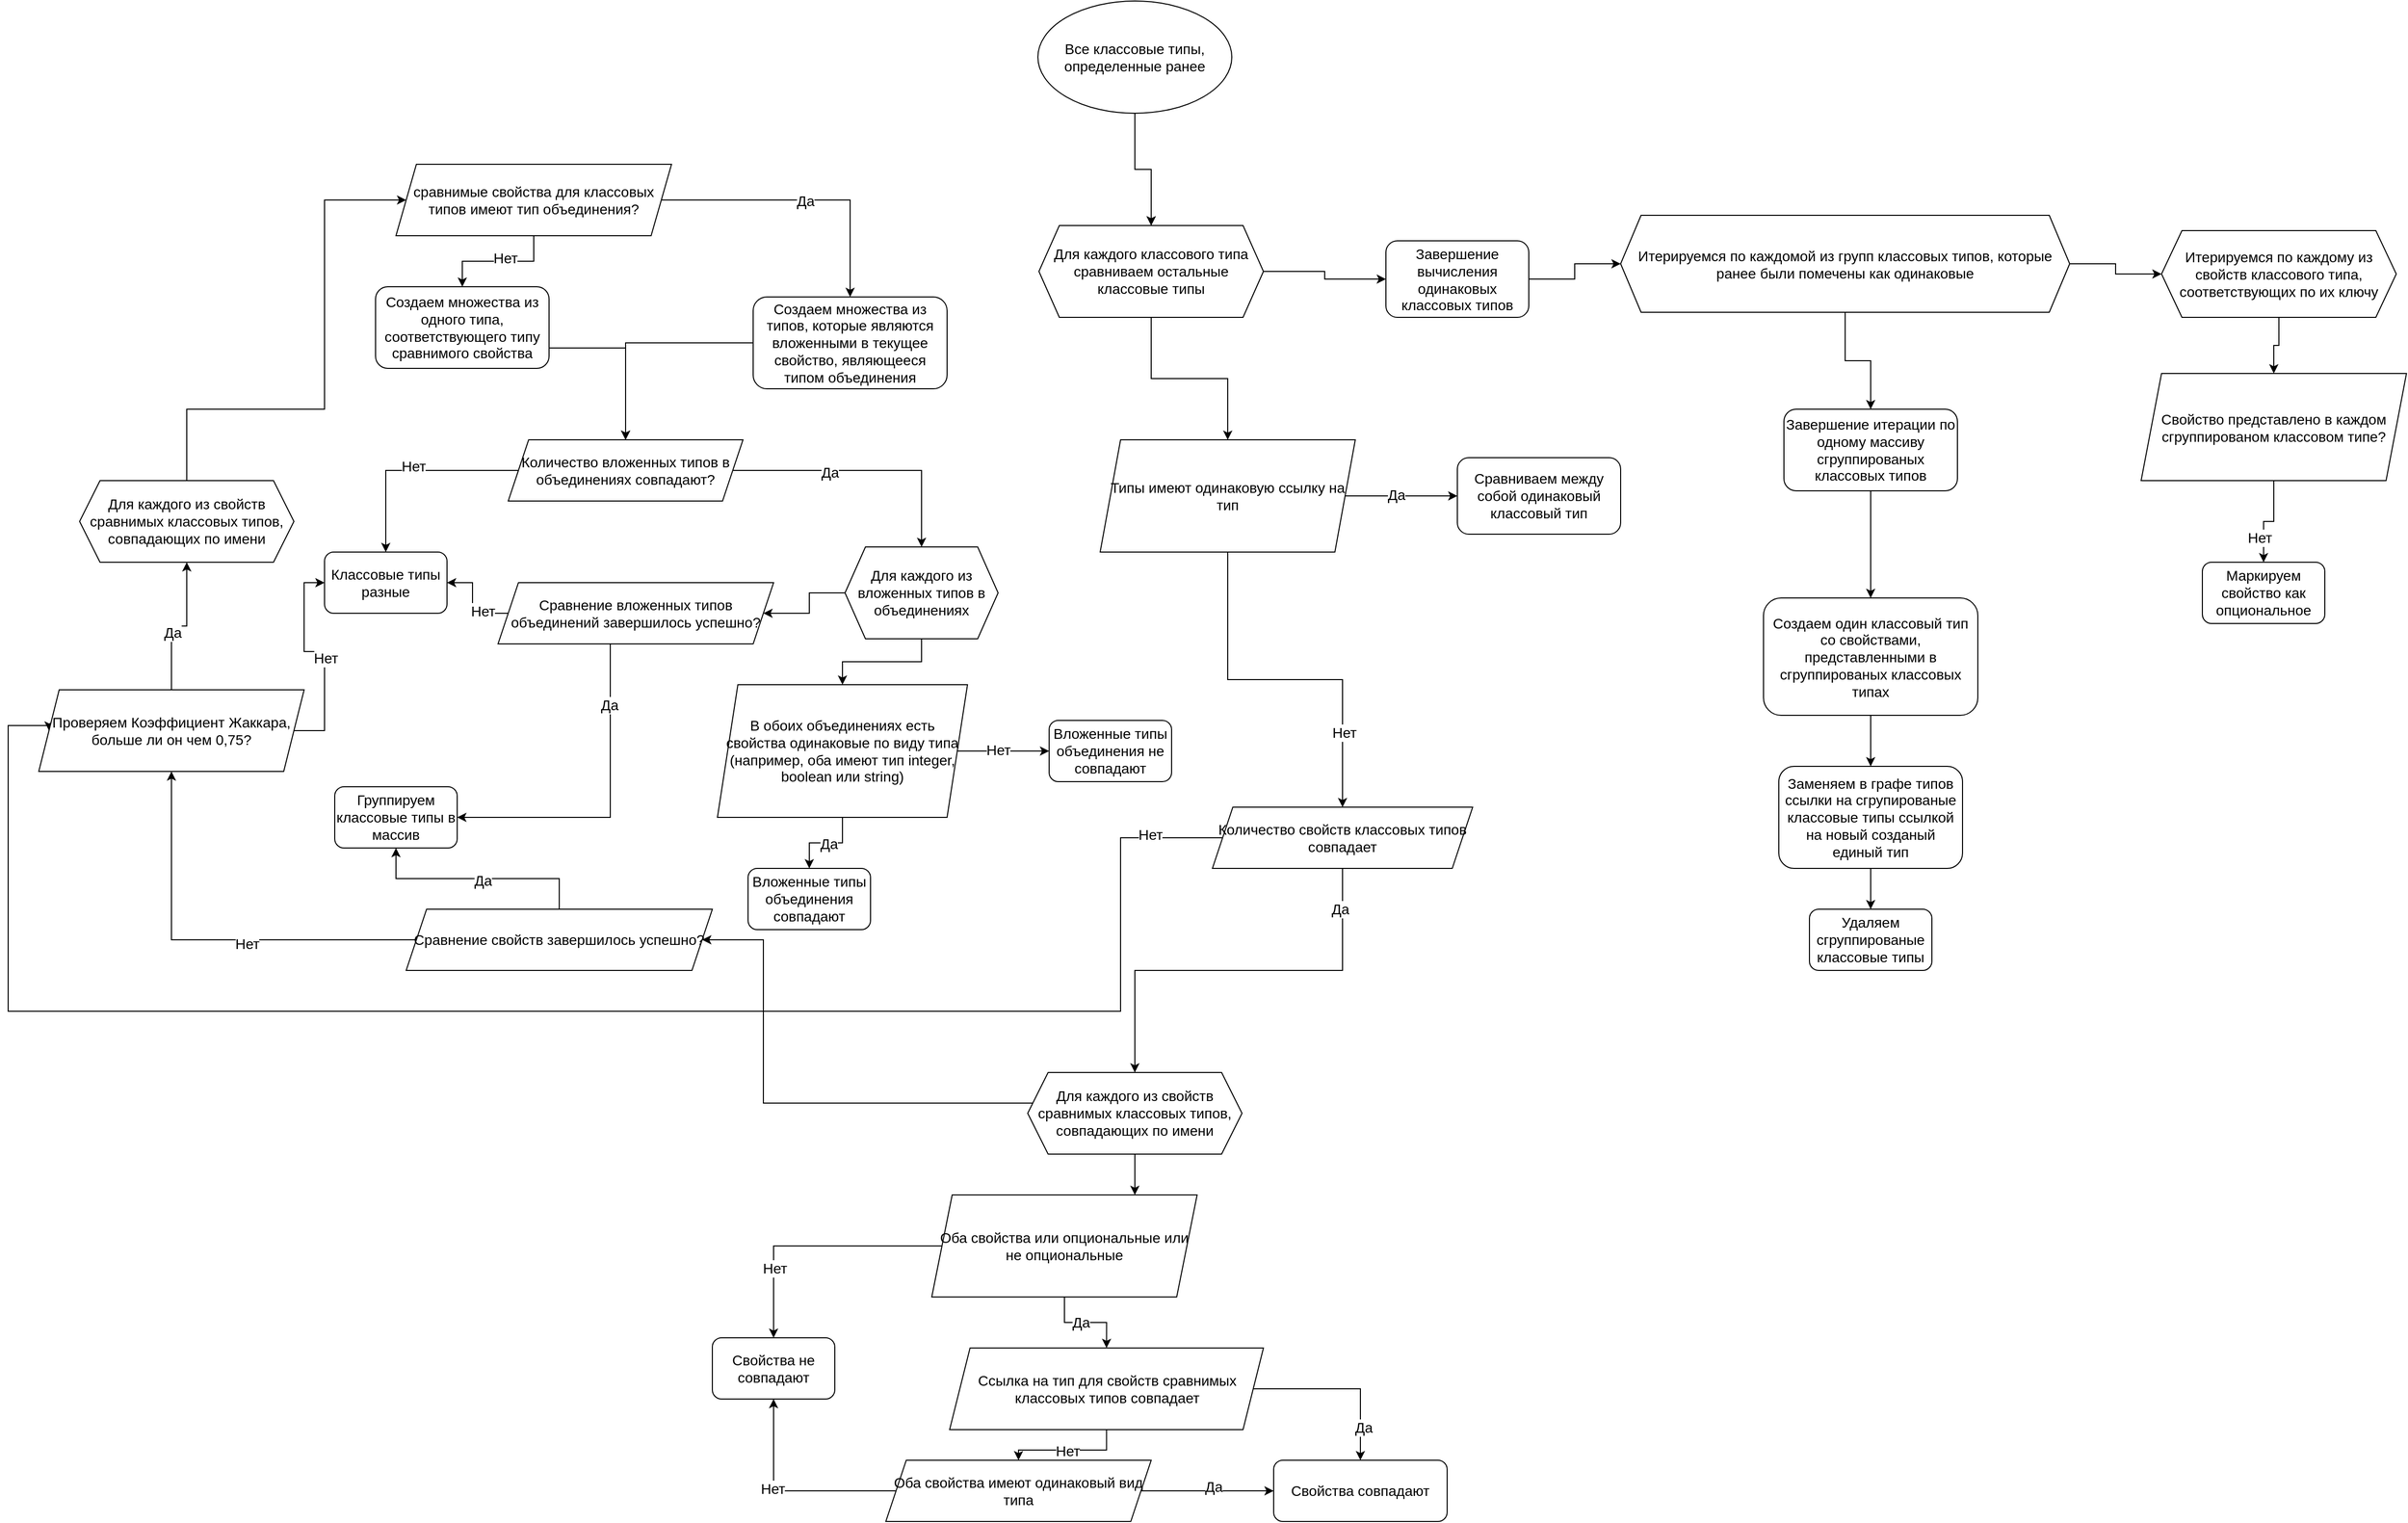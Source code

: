 <mxfile version="24.4.0" type="github">
  <diagram name="Page-1" id="MgCs5yewINOYIL8VQgKL">
    <mxGraphModel dx="3269" dy="2421" grid="1" gridSize="10" guides="1" tooltips="1" connect="1" arrows="1" fold="1" page="1" pageScale="1" pageWidth="827" pageHeight="1169" math="0" shadow="0">
      <root>
        <mxCell id="0" />
        <mxCell id="1" parent="0" />
        <mxCell id="YhSXKYytjkp0TWgyKWoK-4" style="edgeStyle=orthogonalEdgeStyle;rounded=0;orthogonalLoop=1;jettySize=auto;html=1;entryX=0.5;entryY=0;entryDx=0;entryDy=0;fontSize=14;" edge="1" parent="1" source="YhSXKYytjkp0TWgyKWoK-12" target="YhSXKYytjkp0TWgyKWoK-3">
          <mxGeometry relative="1" as="geometry" />
        </mxCell>
        <mxCell id="YhSXKYytjkp0TWgyKWoK-13" style="edgeStyle=orthogonalEdgeStyle;rounded=0;orthogonalLoop=1;jettySize=auto;html=1;entryX=0.5;entryY=0;entryDx=0;entryDy=0;fontSize=14;" edge="1" parent="1" source="YhSXKYytjkp0TWgyKWoK-2" target="YhSXKYytjkp0TWgyKWoK-12">
          <mxGeometry relative="1" as="geometry" />
        </mxCell>
        <mxCell id="YhSXKYytjkp0TWgyKWoK-2" value="Все классовые типы, определенные ранее" style="ellipse;whiteSpace=wrap;html=1;fontSize=14;" vertex="1" parent="1">
          <mxGeometry x="319" y="-390" width="190" height="110" as="geometry" />
        </mxCell>
        <mxCell id="YhSXKYytjkp0TWgyKWoK-6" style="edgeStyle=orthogonalEdgeStyle;rounded=0;orthogonalLoop=1;jettySize=auto;html=1;entryX=0.5;entryY=0;entryDx=0;entryDy=0;fontSize=14;" edge="1" parent="1" source="YhSXKYytjkp0TWgyKWoK-3" target="YhSXKYytjkp0TWgyKWoK-9">
          <mxGeometry relative="1" as="geometry">
            <mxPoint x="450" y="430" as="targetPoint" />
          </mxGeometry>
        </mxCell>
        <mxCell id="YhSXKYytjkp0TWgyKWoK-7" value="Нет" style="edgeLabel;html=1;align=center;verticalAlign=middle;resizable=0;points=[];fontSize=14;" vertex="1" connectable="0" parent="YhSXKYytjkp0TWgyKWoK-6">
          <mxGeometry x="0.598" y="1" relative="1" as="geometry">
            <mxPoint as="offset" />
          </mxGeometry>
        </mxCell>
        <mxCell id="YhSXKYytjkp0TWgyKWoK-102" style="edgeStyle=orthogonalEdgeStyle;rounded=0;orthogonalLoop=1;jettySize=auto;html=1;entryX=0;entryY=0.5;entryDx=0;entryDy=0;fontSize=14;" edge="1" parent="1" source="YhSXKYytjkp0TWgyKWoK-3" target="YhSXKYytjkp0TWgyKWoK-103">
          <mxGeometry relative="1" as="geometry">
            <mxPoint x="750.0" y="95" as="targetPoint" />
          </mxGeometry>
        </mxCell>
        <mxCell id="YhSXKYytjkp0TWgyKWoK-104" value="Да" style="edgeLabel;html=1;align=center;verticalAlign=middle;resizable=0;points=[];fontSize=14;" vertex="1" connectable="0" parent="YhSXKYytjkp0TWgyKWoK-102">
          <mxGeometry x="-0.179" y="1" relative="1" as="geometry">
            <mxPoint x="5" as="offset" />
          </mxGeometry>
        </mxCell>
        <mxCell id="YhSXKYytjkp0TWgyKWoK-3" value="Типы имеют одинаковую ссылку на тип" style="shape=parallelogram;perimeter=parallelogramPerimeter;whiteSpace=wrap;html=1;fixedSize=1;fontSize=14;" vertex="1" parent="1">
          <mxGeometry x="380" y="40" width="250" height="110" as="geometry" />
        </mxCell>
        <mxCell id="YhSXKYytjkp0TWgyKWoK-15" style="edgeStyle=orthogonalEdgeStyle;rounded=0;orthogonalLoop=1;jettySize=auto;html=1;entryX=0.5;entryY=0;entryDx=0;entryDy=0;fontSize=14;" edge="1" parent="1" source="YhSXKYytjkp0TWgyKWoK-9" target="YhSXKYytjkp0TWgyKWoK-19">
          <mxGeometry relative="1" as="geometry">
            <mxPoint x="370" y="640" as="targetPoint" />
          </mxGeometry>
        </mxCell>
        <mxCell id="YhSXKYytjkp0TWgyKWoK-106" style="edgeStyle=orthogonalEdgeStyle;rounded=0;orthogonalLoop=1;jettySize=auto;html=1;entryX=0;entryY=0.5;entryDx=0;entryDy=0;fontSize=14;" edge="1" parent="1" source="YhSXKYytjkp0TWgyKWoK-9" target="YhSXKYytjkp0TWgyKWoK-47">
          <mxGeometry relative="1" as="geometry">
            <Array as="points">
              <mxPoint x="400" y="430" />
              <mxPoint x="400" y="600" />
              <mxPoint x="-690" y="600" />
              <mxPoint x="-690" y="320" />
            </Array>
          </mxGeometry>
        </mxCell>
        <mxCell id="YhSXKYytjkp0TWgyKWoK-107" value="Нет" style="edgeLabel;html=1;align=center;verticalAlign=middle;resizable=0;points=[];fontSize=14;" vertex="1" connectable="0" parent="YhSXKYytjkp0TWgyKWoK-106">
          <mxGeometry x="-0.917" y="-3" relative="1" as="geometry">
            <mxPoint x="-1" as="offset" />
          </mxGeometry>
        </mxCell>
        <mxCell id="YhSXKYytjkp0TWgyKWoK-9" value="Количество свойств классовых типов совпадает" style="shape=parallelogram;perimeter=parallelogramPerimeter;whiteSpace=wrap;html=1;fixedSize=1;fontSize=14;" vertex="1" parent="1">
          <mxGeometry x="490" y="400" width="255" height="60" as="geometry" />
        </mxCell>
        <mxCell id="YhSXKYytjkp0TWgyKWoK-14" value="" style="edgeStyle=orthogonalEdgeStyle;rounded=0;orthogonalLoop=1;jettySize=auto;html=1;entryX=0.5;entryY=0;entryDx=0;entryDy=0;fontSize=14;" edge="1" parent="1" source="YhSXKYytjkp0TWgyKWoK-2" target="YhSXKYytjkp0TWgyKWoK-12">
          <mxGeometry relative="1" as="geometry">
            <mxPoint x="425" y="-240" as="sourcePoint" />
            <mxPoint x="335" y="170" as="targetPoint" />
          </mxGeometry>
        </mxCell>
        <mxCell id="YhSXKYytjkp0TWgyKWoK-112" style="edgeStyle=orthogonalEdgeStyle;rounded=0;orthogonalLoop=1;jettySize=auto;html=1;entryX=0;entryY=0.5;entryDx=0;entryDy=0;fontSize=14;" edge="1" parent="1" source="YhSXKYytjkp0TWgyKWoK-12" target="YhSXKYytjkp0TWgyKWoK-113">
          <mxGeometry relative="1" as="geometry">
            <mxPoint x="680.0" y="-125" as="targetPoint" />
          </mxGeometry>
        </mxCell>
        <mxCell id="YhSXKYytjkp0TWgyKWoK-12" value="Для каждого классового типа сравниваем остальные классовые типы" style="shape=hexagon;perimeter=hexagonPerimeter2;whiteSpace=wrap;html=1;fixedSize=1;fontSize=14;" vertex="1" parent="1">
          <mxGeometry x="320" y="-170" width="220" height="90" as="geometry" />
        </mxCell>
        <mxCell id="YhSXKYytjkp0TWgyKWoK-21" style="edgeStyle=orthogonalEdgeStyle;rounded=0;orthogonalLoop=1;jettySize=auto;html=1;fontSize=14;" edge="1" parent="1" source="YhSXKYytjkp0TWgyKWoK-19" target="YhSXKYytjkp0TWgyKWoK-20">
          <mxGeometry relative="1" as="geometry">
            <Array as="points">
              <mxPoint x="410" y="690" />
            </Array>
          </mxGeometry>
        </mxCell>
        <mxCell id="YhSXKYytjkp0TWgyKWoK-93" style="edgeStyle=orthogonalEdgeStyle;rounded=0;orthogonalLoop=1;jettySize=auto;html=1;entryX=1;entryY=0.5;entryDx=0;entryDy=0;fontSize=14;" edge="1" parent="1" source="YhSXKYytjkp0TWgyKWoK-19" target="YhSXKYytjkp0TWgyKWoK-41">
          <mxGeometry relative="1" as="geometry">
            <Array as="points">
              <mxPoint x="50" y="690" />
              <mxPoint x="50" y="530" />
            </Array>
          </mxGeometry>
        </mxCell>
        <mxCell id="YhSXKYytjkp0TWgyKWoK-19" value="Для каждого из свойств сравнимых классовых типов, совпадающих по имени" style="shape=hexagon;perimeter=hexagonPerimeter2;whiteSpace=wrap;html=1;fixedSize=1;fontSize=14;" vertex="1" parent="1">
          <mxGeometry x="309" y="660" width="210" height="80" as="geometry" />
        </mxCell>
        <mxCell id="YhSXKYytjkp0TWgyKWoK-22" style="edgeStyle=orthogonalEdgeStyle;rounded=0;orthogonalLoop=1;jettySize=auto;html=1;entryX=0.5;entryY=0;entryDx=0;entryDy=0;fontSize=14;" edge="1" parent="1" source="YhSXKYytjkp0TWgyKWoK-20" target="YhSXKYytjkp0TWgyKWoK-24">
          <mxGeometry relative="1" as="geometry">
            <mxPoint x="345" y="970" as="targetPoint" />
          </mxGeometry>
        </mxCell>
        <mxCell id="YhSXKYytjkp0TWgyKWoK-38" value="Да" style="edgeLabel;html=1;align=center;verticalAlign=middle;resizable=0;points=[];fontSize=14;" vertex="1" connectable="0" parent="YhSXKYytjkp0TWgyKWoK-22">
          <mxGeometry x="-0.107" relative="1" as="geometry">
            <mxPoint as="offset" />
          </mxGeometry>
        </mxCell>
        <mxCell id="YhSXKYytjkp0TWgyKWoK-36" style="edgeStyle=orthogonalEdgeStyle;rounded=0;orthogonalLoop=1;jettySize=auto;html=1;fontSize=14;" edge="1" parent="1" source="YhSXKYytjkp0TWgyKWoK-20" target="YhSXKYytjkp0TWgyKWoK-33">
          <mxGeometry relative="1" as="geometry" />
        </mxCell>
        <mxCell id="YhSXKYytjkp0TWgyKWoK-37" value="Нет" style="edgeLabel;html=1;align=center;verticalAlign=middle;resizable=0;points=[];fontSize=14;" vertex="1" connectable="0" parent="YhSXKYytjkp0TWgyKWoK-36">
          <mxGeometry x="0.464" y="1" relative="1" as="geometry">
            <mxPoint as="offset" />
          </mxGeometry>
        </mxCell>
        <mxCell id="YhSXKYytjkp0TWgyKWoK-20" value="Оба свойства или опциональные или не опциональные" style="shape=parallelogram;perimeter=parallelogramPerimeter;whiteSpace=wrap;html=1;fixedSize=1;fontSize=14;" vertex="1" parent="1">
          <mxGeometry x="215" y="780" width="260" height="100" as="geometry" />
        </mxCell>
        <mxCell id="YhSXKYytjkp0TWgyKWoK-26" style="edgeStyle=orthogonalEdgeStyle;rounded=0;orthogonalLoop=1;jettySize=auto;html=1;entryX=0.5;entryY=0;entryDx=0;entryDy=0;fontSize=14;" edge="1" parent="1" source="YhSXKYytjkp0TWgyKWoK-24" target="YhSXKYytjkp0TWgyKWoK-25">
          <mxGeometry relative="1" as="geometry" />
        </mxCell>
        <mxCell id="YhSXKYytjkp0TWgyKWoK-27" value="Нет" style="edgeLabel;html=1;align=center;verticalAlign=middle;resizable=0;points=[];fontSize=14;" vertex="1" connectable="0" parent="YhSXKYytjkp0TWgyKWoK-26">
          <mxGeometry x="0.009" y="1" relative="1" as="geometry">
            <mxPoint as="offset" />
          </mxGeometry>
        </mxCell>
        <mxCell id="YhSXKYytjkp0TWgyKWoK-28" style="edgeStyle=orthogonalEdgeStyle;rounded=0;orthogonalLoop=1;jettySize=auto;html=1;fontSize=14;" edge="1" parent="1" source="YhSXKYytjkp0TWgyKWoK-24" target="YhSXKYytjkp0TWgyKWoK-30">
          <mxGeometry relative="1" as="geometry">
            <mxPoint x="610" y="1030" as="targetPoint" />
          </mxGeometry>
        </mxCell>
        <mxCell id="YhSXKYytjkp0TWgyKWoK-29" value="Да" style="edgeLabel;html=1;align=center;verticalAlign=middle;resizable=0;points=[];fontSize=14;" vertex="1" connectable="0" parent="YhSXKYytjkp0TWgyKWoK-28">
          <mxGeometry x="0.626" y="3" relative="1" as="geometry">
            <mxPoint as="offset" />
          </mxGeometry>
        </mxCell>
        <mxCell id="YhSXKYytjkp0TWgyKWoK-24" value="Ссылка на тип для свойств сравнимых классовых типов совпадает" style="shape=parallelogram;perimeter=parallelogramPerimeter;whiteSpace=wrap;html=1;fixedSize=1;fontSize=14;" vertex="1" parent="1">
          <mxGeometry x="232.5" y="930" width="307.5" height="80" as="geometry" />
        </mxCell>
        <mxCell id="YhSXKYytjkp0TWgyKWoK-31" style="edgeStyle=orthogonalEdgeStyle;rounded=0;orthogonalLoop=1;jettySize=auto;html=1;entryX=0;entryY=0.5;entryDx=0;entryDy=0;fontSize=14;" edge="1" parent="1" source="YhSXKYytjkp0TWgyKWoK-25" target="YhSXKYytjkp0TWgyKWoK-30">
          <mxGeometry relative="1" as="geometry" />
        </mxCell>
        <mxCell id="YhSXKYytjkp0TWgyKWoK-32" value="Да" style="edgeLabel;html=1;align=center;verticalAlign=middle;resizable=0;points=[];fontSize=14;" vertex="1" connectable="0" parent="YhSXKYytjkp0TWgyKWoK-31">
          <mxGeometry x="0.092" y="4" relative="1" as="geometry">
            <mxPoint as="offset" />
          </mxGeometry>
        </mxCell>
        <mxCell id="YhSXKYytjkp0TWgyKWoK-34" style="edgeStyle=orthogonalEdgeStyle;rounded=0;orthogonalLoop=1;jettySize=auto;html=1;fontSize=14;" edge="1" parent="1" source="YhSXKYytjkp0TWgyKWoK-25" target="YhSXKYytjkp0TWgyKWoK-33">
          <mxGeometry relative="1" as="geometry" />
        </mxCell>
        <mxCell id="YhSXKYytjkp0TWgyKWoK-35" value="Нет" style="edgeLabel;html=1;align=center;verticalAlign=middle;resizable=0;points=[];fontSize=14;" vertex="1" connectable="0" parent="YhSXKYytjkp0TWgyKWoK-34">
          <mxGeometry x="0.164" y="1" relative="1" as="geometry">
            <mxPoint as="offset" />
          </mxGeometry>
        </mxCell>
        <mxCell id="YhSXKYytjkp0TWgyKWoK-25" value="Оба свойства имеют одинаковый вид типа" style="shape=parallelogram;perimeter=parallelogramPerimeter;whiteSpace=wrap;html=1;fixedSize=1;fontSize=14;" vertex="1" parent="1">
          <mxGeometry x="170" y="1040" width="260" height="60" as="geometry" />
        </mxCell>
        <mxCell id="YhSXKYytjkp0TWgyKWoK-30" value="Свойства совпадают" style="rounded=1;whiteSpace=wrap;html=1;fontSize=14;" vertex="1" parent="1">
          <mxGeometry x="550" y="1040" width="170" height="60" as="geometry" />
        </mxCell>
        <mxCell id="YhSXKYytjkp0TWgyKWoK-33" value="Свойства не совпадают" style="rounded=1;whiteSpace=wrap;html=1;fontSize=14;" vertex="1" parent="1">
          <mxGeometry y="920" width="120" height="60" as="geometry" />
        </mxCell>
        <mxCell id="YhSXKYytjkp0TWgyKWoK-43" style="edgeStyle=orthogonalEdgeStyle;rounded=0;orthogonalLoop=1;jettySize=auto;html=1;fontSize=14;" edge="1" parent="1" source="YhSXKYytjkp0TWgyKWoK-41" target="YhSXKYytjkp0TWgyKWoK-42">
          <mxGeometry relative="1" as="geometry" />
        </mxCell>
        <mxCell id="YhSXKYytjkp0TWgyKWoK-44" value="Да" style="edgeLabel;html=1;align=center;verticalAlign=middle;resizable=0;points=[];fontSize=14;" vertex="1" connectable="0" parent="YhSXKYytjkp0TWgyKWoK-43">
          <mxGeometry x="-0.043" y="2" relative="1" as="geometry">
            <mxPoint as="offset" />
          </mxGeometry>
        </mxCell>
        <mxCell id="YhSXKYytjkp0TWgyKWoK-45" style="edgeStyle=orthogonalEdgeStyle;rounded=0;orthogonalLoop=1;jettySize=auto;html=1;entryX=0.5;entryY=1;entryDx=0;entryDy=0;fontSize=14;" edge="1" parent="1" source="YhSXKYytjkp0TWgyKWoK-41" target="YhSXKYytjkp0TWgyKWoK-47">
          <mxGeometry relative="1" as="geometry">
            <mxPoint x="40" y="360" as="targetPoint" />
          </mxGeometry>
        </mxCell>
        <mxCell id="YhSXKYytjkp0TWgyKWoK-46" value="Нет" style="edgeLabel;html=1;align=center;verticalAlign=middle;resizable=0;points=[];fontSize=14;" vertex="1" connectable="0" parent="YhSXKYytjkp0TWgyKWoK-45">
          <mxGeometry x="-0.18" y="3" relative="1" as="geometry">
            <mxPoint y="1" as="offset" />
          </mxGeometry>
        </mxCell>
        <mxCell id="YhSXKYytjkp0TWgyKWoK-41" value="Сравнение свойств завершилось успешно?" style="shape=parallelogram;perimeter=parallelogramPerimeter;whiteSpace=wrap;html=1;fixedSize=1;fontSize=14;" vertex="1" parent="1">
          <mxGeometry x="-300" y="500" width="300" height="60" as="geometry" />
        </mxCell>
        <mxCell id="YhSXKYytjkp0TWgyKWoK-42" value="Группируем классовые типы в массив" style="rounded=1;whiteSpace=wrap;html=1;fontSize=14;" vertex="1" parent="1">
          <mxGeometry x="-370" y="380" width="120" height="60" as="geometry" />
        </mxCell>
        <mxCell id="YhSXKYytjkp0TWgyKWoK-52" style="edgeStyle=orthogonalEdgeStyle;rounded=0;orthogonalLoop=1;jettySize=auto;html=1;entryX=0.5;entryY=1;entryDx=0;entryDy=0;fontSize=14;" edge="1" parent="1" source="YhSXKYytjkp0TWgyKWoK-47" target="YhSXKYytjkp0TWgyKWoK-56">
          <mxGeometry relative="1" as="geometry">
            <mxPoint x="40" y="140" as="targetPoint" />
          </mxGeometry>
        </mxCell>
        <mxCell id="YhSXKYytjkp0TWgyKWoK-111" value="Да" style="edgeLabel;html=1;align=center;verticalAlign=middle;resizable=0;points=[];fontSize=14;" vertex="1" connectable="0" parent="YhSXKYytjkp0TWgyKWoK-52">
          <mxGeometry x="-0.195" relative="1" as="geometry">
            <mxPoint x="1" as="offset" />
          </mxGeometry>
        </mxCell>
        <mxCell id="YhSXKYytjkp0TWgyKWoK-86" style="edgeStyle=orthogonalEdgeStyle;rounded=0;orthogonalLoop=1;jettySize=auto;html=1;entryX=0;entryY=0.5;entryDx=0;entryDy=0;fontSize=14;" edge="1" parent="1" source="YhSXKYytjkp0TWgyKWoK-47" target="YhSXKYytjkp0TWgyKWoK-50">
          <mxGeometry relative="1" as="geometry" />
        </mxCell>
        <mxCell id="YhSXKYytjkp0TWgyKWoK-87" value="Нет" style="edgeLabel;html=1;align=center;verticalAlign=middle;resizable=0;points=[];fontSize=14;" vertex="1" connectable="0" parent="YhSXKYytjkp0TWgyKWoK-86">
          <mxGeometry x="-0.061" y="-1" relative="1" as="geometry">
            <mxPoint as="offset" />
          </mxGeometry>
        </mxCell>
        <mxCell id="YhSXKYytjkp0TWgyKWoK-47" value="Проверяем Коэффициент Жаккара, больше ли он чем 0,75?" style="shape=parallelogram;perimeter=parallelogramPerimeter;whiteSpace=wrap;html=1;fixedSize=1;fontSize=14;" vertex="1" parent="1">
          <mxGeometry x="-660" y="285" width="260" height="80" as="geometry" />
        </mxCell>
        <mxCell id="YhSXKYytjkp0TWgyKWoK-50" value="Классовые типы разные" style="rounded=1;whiteSpace=wrap;html=1;fontSize=14;" vertex="1" parent="1">
          <mxGeometry x="-380" y="150" width="120" height="60" as="geometry" />
        </mxCell>
        <mxCell id="YhSXKYytjkp0TWgyKWoK-68" style="edgeStyle=orthogonalEdgeStyle;rounded=0;orthogonalLoop=1;jettySize=auto;html=1;entryX=0;entryY=0.5;entryDx=0;entryDy=0;fontSize=14;" edge="1" parent="1" source="YhSXKYytjkp0TWgyKWoK-56" target="YhSXKYytjkp0TWgyKWoK-61">
          <mxGeometry relative="1" as="geometry">
            <Array as="points">
              <mxPoint x="-380" y="10" />
            </Array>
          </mxGeometry>
        </mxCell>
        <mxCell id="YhSXKYytjkp0TWgyKWoK-56" value="Для каждого из свойств сравнимых классовых типов, совпадающих по имени" style="shape=hexagon;perimeter=hexagonPerimeter2;whiteSpace=wrap;html=1;fixedSize=1;fontSize=14;" vertex="1" parent="1">
          <mxGeometry x="-620" y="80" width="210" height="80" as="geometry" />
        </mxCell>
        <mxCell id="YhSXKYytjkp0TWgyKWoK-69" style="edgeStyle=orthogonalEdgeStyle;rounded=0;orthogonalLoop=1;jettySize=auto;html=1;entryX=0.5;entryY=0;entryDx=0;entryDy=0;fontSize=14;" edge="1" parent="1" source="YhSXKYytjkp0TWgyKWoK-58" target="YhSXKYytjkp0TWgyKWoK-70">
          <mxGeometry relative="1" as="geometry">
            <mxPoint x="105" y="200" as="targetPoint" />
          </mxGeometry>
        </mxCell>
        <mxCell id="YhSXKYytjkp0TWgyKWoK-58" value="Создаем множества из типов, которые являются вложенными в текущее свойство, являющееся типом объединения" style="rounded=1;whiteSpace=wrap;html=1;fontSize=14;" vertex="1" parent="1">
          <mxGeometry x="40" y="-100" width="190" height="90" as="geometry" />
        </mxCell>
        <mxCell id="YhSXKYytjkp0TWgyKWoK-63" style="edgeStyle=orthogonalEdgeStyle;rounded=0;orthogonalLoop=1;jettySize=auto;html=1;entryX=0.5;entryY=0;entryDx=0;entryDy=0;fontSize=14;" edge="1" parent="1" source="YhSXKYytjkp0TWgyKWoK-61" target="YhSXKYytjkp0TWgyKWoK-58">
          <mxGeometry relative="1" as="geometry" />
        </mxCell>
        <mxCell id="YhSXKYytjkp0TWgyKWoK-64" value="Да" style="edgeLabel;html=1;align=center;verticalAlign=middle;resizable=0;points=[];fontSize=14;" vertex="1" connectable="0" parent="YhSXKYytjkp0TWgyKWoK-63">
          <mxGeometry x="0.004" y="-1" relative="1" as="geometry">
            <mxPoint as="offset" />
          </mxGeometry>
        </mxCell>
        <mxCell id="YhSXKYytjkp0TWgyKWoK-99" style="edgeStyle=orthogonalEdgeStyle;rounded=0;orthogonalLoop=1;jettySize=auto;html=1;entryX=0.5;entryY=0;entryDx=0;entryDy=0;fontSize=14;" edge="1" parent="1" source="YhSXKYytjkp0TWgyKWoK-61" target="YhSXKYytjkp0TWgyKWoK-98">
          <mxGeometry relative="1" as="geometry" />
        </mxCell>
        <mxCell id="YhSXKYytjkp0TWgyKWoK-100" value="Нет" style="edgeLabel;html=1;align=center;verticalAlign=middle;resizable=0;points=[];fontSize=14;" vertex="1" connectable="0" parent="YhSXKYytjkp0TWgyKWoK-99">
          <mxGeometry x="-0.111" y="-3" relative="1" as="geometry">
            <mxPoint as="offset" />
          </mxGeometry>
        </mxCell>
        <mxCell id="YhSXKYytjkp0TWgyKWoK-61" value="сравнимые свойства для классовых типов имеют тип объединения?" style="shape=parallelogram;perimeter=parallelogramPerimeter;whiteSpace=wrap;html=1;fixedSize=1;fontSize=14;" vertex="1" parent="1">
          <mxGeometry x="-310" y="-230" width="270" height="70" as="geometry" />
        </mxCell>
        <mxCell id="YhSXKYytjkp0TWgyKWoK-72" style="edgeStyle=orthogonalEdgeStyle;rounded=0;orthogonalLoop=1;jettySize=auto;html=1;entryX=0.5;entryY=0;entryDx=0;entryDy=0;fontSize=14;" edge="1" parent="1" source="YhSXKYytjkp0TWgyKWoK-75" target="YhSXKYytjkp0TWgyKWoK-78">
          <mxGeometry relative="1" as="geometry">
            <mxPoint x="190" y="420" as="targetPoint" />
          </mxGeometry>
        </mxCell>
        <mxCell id="YhSXKYytjkp0TWgyKWoK-94" style="edgeStyle=orthogonalEdgeStyle;rounded=0;orthogonalLoop=1;jettySize=auto;html=1;entryX=0.5;entryY=0;entryDx=0;entryDy=0;fontSize=14;" edge="1" parent="1" source="YhSXKYytjkp0TWgyKWoK-70" target="YhSXKYytjkp0TWgyKWoK-50">
          <mxGeometry relative="1" as="geometry" />
        </mxCell>
        <mxCell id="YhSXKYytjkp0TWgyKWoK-95" value="Нет" style="edgeLabel;html=1;align=center;verticalAlign=middle;resizable=0;points=[];fontSize=14;" vertex="1" connectable="0" parent="YhSXKYytjkp0TWgyKWoK-94">
          <mxGeometry x="-0.021" y="-4" relative="1" as="geometry">
            <mxPoint as="offset" />
          </mxGeometry>
        </mxCell>
        <mxCell id="YhSXKYytjkp0TWgyKWoK-70" value="Количество вложенных типов в объединениях совпадают?" style="shape=parallelogram;perimeter=parallelogramPerimeter;whiteSpace=wrap;html=1;fixedSize=1;fontSize=14;" vertex="1" parent="1">
          <mxGeometry x="-200" y="40" width="230" height="60" as="geometry" />
        </mxCell>
        <mxCell id="YhSXKYytjkp0TWgyKWoK-76" value="" style="edgeStyle=orthogonalEdgeStyle;rounded=0;orthogonalLoop=1;jettySize=auto;html=1;entryX=0.5;entryY=0;entryDx=0;entryDy=0;fontSize=14;" edge="1" parent="1" source="YhSXKYytjkp0TWgyKWoK-70" target="YhSXKYytjkp0TWgyKWoK-75">
          <mxGeometry relative="1" as="geometry">
            <mxPoint x="185" y="460" as="targetPoint" />
            <mxPoint x="115" y="260" as="sourcePoint" />
          </mxGeometry>
        </mxCell>
        <mxCell id="YhSXKYytjkp0TWgyKWoK-77" value="Да" style="edgeLabel;html=1;align=center;verticalAlign=middle;resizable=0;points=[];fontSize=14;" vertex="1" connectable="0" parent="YhSXKYytjkp0TWgyKWoK-76">
          <mxGeometry x="-0.274" y="-2" relative="1" as="geometry">
            <mxPoint as="offset" />
          </mxGeometry>
        </mxCell>
        <mxCell id="YhSXKYytjkp0TWgyKWoK-84" style="edgeStyle=orthogonalEdgeStyle;rounded=0;orthogonalLoop=1;jettySize=auto;html=1;fontSize=14;" edge="1" parent="1" source="YhSXKYytjkp0TWgyKWoK-75" target="YhSXKYytjkp0TWgyKWoK-88">
          <mxGeometry relative="1" as="geometry">
            <mxPoint x="-60" y="210" as="targetPoint" />
          </mxGeometry>
        </mxCell>
        <mxCell id="YhSXKYytjkp0TWgyKWoK-75" value="Для каждого из вложенных типов в объединениях" style="shape=hexagon;perimeter=hexagonPerimeter2;whiteSpace=wrap;html=1;fixedSize=1;fontSize=14;" vertex="1" parent="1">
          <mxGeometry x="130" y="145" width="150" height="90" as="geometry" />
        </mxCell>
        <mxCell id="YhSXKYytjkp0TWgyKWoK-79" style="edgeStyle=orthogonalEdgeStyle;rounded=0;orthogonalLoop=1;jettySize=auto;html=1;entryX=0;entryY=0.5;entryDx=0;entryDy=0;fontSize=14;" edge="1" parent="1" source="YhSXKYytjkp0TWgyKWoK-78" target="YhSXKYytjkp0TWgyKWoK-81">
          <mxGeometry relative="1" as="geometry">
            <mxPoint x="260" y="335" as="targetPoint" />
          </mxGeometry>
        </mxCell>
        <mxCell id="YhSXKYytjkp0TWgyKWoK-80" value="Нет" style="edgeLabel;html=1;align=center;verticalAlign=middle;resizable=0;points=[];fontSize=14;" vertex="1" connectable="0" parent="YhSXKYytjkp0TWgyKWoK-79">
          <mxGeometry x="-0.197" y="1" relative="1" as="geometry">
            <mxPoint x="4" as="offset" />
          </mxGeometry>
        </mxCell>
        <mxCell id="YhSXKYytjkp0TWgyKWoK-82" style="edgeStyle=orthogonalEdgeStyle;rounded=0;orthogonalLoop=1;jettySize=auto;html=1;entryX=0.5;entryY=0;entryDx=0;entryDy=0;fontSize=14;" edge="1" parent="1" source="YhSXKYytjkp0TWgyKWoK-78" target="YhSXKYytjkp0TWgyKWoK-83">
          <mxGeometry relative="1" as="geometry">
            <mxPoint x="95" y="450" as="targetPoint" />
          </mxGeometry>
        </mxCell>
        <mxCell id="YhSXKYytjkp0TWgyKWoK-109" value="Да" style="edgeLabel;html=1;align=center;verticalAlign=middle;resizable=0;points=[];fontSize=14;" vertex="1" connectable="0" parent="YhSXKYytjkp0TWgyKWoK-82">
          <mxGeometry x="-0.049" relative="1" as="geometry">
            <mxPoint y="1" as="offset" />
          </mxGeometry>
        </mxCell>
        <mxCell id="YhSXKYytjkp0TWgyKWoK-78" value="В обоих объединениях есть свойства одинаковые по виду типа (например, оба имеют тип integer, boolean или string)" style="shape=parallelogram;perimeter=parallelogramPerimeter;whiteSpace=wrap;html=1;fixedSize=1;fontSize=14;" vertex="1" parent="1">
          <mxGeometry x="5" y="280" width="245" height="130" as="geometry" />
        </mxCell>
        <mxCell id="YhSXKYytjkp0TWgyKWoK-81" value="Вложенные типы объединения не совпадают" style="rounded=1;whiteSpace=wrap;html=1;fontSize=14;" vertex="1" parent="1">
          <mxGeometry x="330" y="315" width="120" height="60" as="geometry" />
        </mxCell>
        <mxCell id="YhSXKYytjkp0TWgyKWoK-83" value="Вложенные типы объединения совпадают" style="rounded=1;whiteSpace=wrap;html=1;fontSize=14;" vertex="1" parent="1">
          <mxGeometry x="35" y="460" width="120" height="60" as="geometry" />
        </mxCell>
        <mxCell id="YhSXKYytjkp0TWgyKWoK-89" style="edgeStyle=orthogonalEdgeStyle;rounded=0;orthogonalLoop=1;jettySize=auto;html=1;fontSize=14;" edge="1" parent="1" source="YhSXKYytjkp0TWgyKWoK-88" target="YhSXKYytjkp0TWgyKWoK-50">
          <mxGeometry relative="1" as="geometry" />
        </mxCell>
        <mxCell id="YhSXKYytjkp0TWgyKWoK-90" value="Нет" style="edgeLabel;html=1;align=center;verticalAlign=middle;resizable=0;points=[];fontSize=14;" vertex="1" connectable="0" parent="YhSXKYytjkp0TWgyKWoK-89">
          <mxGeometry x="-0.442" y="-2" relative="1" as="geometry">
            <mxPoint as="offset" />
          </mxGeometry>
        </mxCell>
        <mxCell id="YhSXKYytjkp0TWgyKWoK-91" style="edgeStyle=orthogonalEdgeStyle;rounded=0;orthogonalLoop=1;jettySize=auto;html=1;entryX=1;entryY=0.5;entryDx=0;entryDy=0;fontSize=14;" edge="1" parent="1" source="YhSXKYytjkp0TWgyKWoK-88" target="YhSXKYytjkp0TWgyKWoK-42">
          <mxGeometry relative="1" as="geometry">
            <Array as="points">
              <mxPoint x="-100" y="410" />
            </Array>
          </mxGeometry>
        </mxCell>
        <mxCell id="YhSXKYytjkp0TWgyKWoK-92" value="Да" style="edgeLabel;html=1;align=center;verticalAlign=middle;resizable=0;points=[];fontSize=14;" vertex="1" connectable="0" parent="YhSXKYytjkp0TWgyKWoK-91">
          <mxGeometry x="-0.627" y="-1" relative="1" as="geometry">
            <mxPoint as="offset" />
          </mxGeometry>
        </mxCell>
        <mxCell id="YhSXKYytjkp0TWgyKWoK-88" value="Сравнение вложенных типов объединений завершилось успешно?" style="shape=parallelogram;perimeter=parallelogramPerimeter;whiteSpace=wrap;html=1;fixedSize=1;fontSize=14;" vertex="1" parent="1">
          <mxGeometry x="-210" y="180" width="270" height="60" as="geometry" />
        </mxCell>
        <mxCell id="YhSXKYytjkp0TWgyKWoK-110" style="edgeStyle=orthogonalEdgeStyle;rounded=0;orthogonalLoop=1;jettySize=auto;html=1;entryX=0.5;entryY=0;entryDx=0;entryDy=0;fontSize=14;" edge="1" parent="1" source="YhSXKYytjkp0TWgyKWoK-98" target="YhSXKYytjkp0TWgyKWoK-70">
          <mxGeometry relative="1" as="geometry">
            <Array as="points">
              <mxPoint x="-85" y="-50" />
            </Array>
          </mxGeometry>
        </mxCell>
        <mxCell id="YhSXKYytjkp0TWgyKWoK-98" value="Создаем множества из одного типа, соответствующего типу сравнимого свойства" style="rounded=1;whiteSpace=wrap;html=1;fontSize=14;" vertex="1" parent="1">
          <mxGeometry x="-330" y="-110" width="170" height="80" as="geometry" />
        </mxCell>
        <mxCell id="YhSXKYytjkp0TWgyKWoK-103" value="Сравниваем между собой одинаковый классовый тип" style="rounded=1;whiteSpace=wrap;html=1;fontSize=14;" vertex="1" parent="1">
          <mxGeometry x="730" y="57.5" width="160" height="75" as="geometry" />
        </mxCell>
        <mxCell id="YhSXKYytjkp0TWgyKWoK-108" value="Да" style="edgeLabel;html=1;align=center;verticalAlign=middle;resizable=0;points=[];fontSize=14;" vertex="1" connectable="0" parent="1">
          <mxGeometry x="589.999" y="559.997" as="geometry">
            <mxPoint x="25" y="-60" as="offset" />
          </mxGeometry>
        </mxCell>
        <mxCell id="YhSXKYytjkp0TWgyKWoK-117" style="edgeStyle=orthogonalEdgeStyle;rounded=0;orthogonalLoop=1;jettySize=auto;html=1;entryX=0;entryY=0.5;entryDx=0;entryDy=0;fontSize=14;" edge="1" parent="1" source="YhSXKYytjkp0TWgyKWoK-113" target="YhSXKYytjkp0TWgyKWoK-116">
          <mxGeometry relative="1" as="geometry" />
        </mxCell>
        <mxCell id="YhSXKYytjkp0TWgyKWoK-113" value="Завершение вычисления одинаковых классовых типов" style="rounded=1;whiteSpace=wrap;html=1;fontSize=14;" vertex="1" parent="1">
          <mxGeometry x="660" y="-155" width="140" height="75" as="geometry" />
        </mxCell>
        <mxCell id="YhSXKYytjkp0TWgyKWoK-120" style="edgeStyle=orthogonalEdgeStyle;rounded=0;orthogonalLoop=1;jettySize=auto;html=1;fontSize=14;" edge="1" parent="1" source="YhSXKYytjkp0TWgyKWoK-116" target="YhSXKYytjkp0TWgyKWoK-118">
          <mxGeometry relative="1" as="geometry" />
        </mxCell>
        <mxCell id="YhSXKYytjkp0TWgyKWoK-129" style="edgeStyle=orthogonalEdgeStyle;rounded=0;orthogonalLoop=1;jettySize=auto;html=1;fontSize=14;" edge="1" parent="1" source="YhSXKYytjkp0TWgyKWoK-116" target="YhSXKYytjkp0TWgyKWoK-128">
          <mxGeometry relative="1" as="geometry" />
        </mxCell>
        <mxCell id="YhSXKYytjkp0TWgyKWoK-116" value="Итерируемся по каждомой из групп классовых типов, которые ранее были помечены как одинаковые" style="shape=hexagon;perimeter=hexagonPerimeter2;whiteSpace=wrap;html=1;fixedSize=1;size=20.0;fontSize=14;" vertex="1" parent="1">
          <mxGeometry x="890" y="-180" width="440" height="95" as="geometry" />
        </mxCell>
        <mxCell id="YhSXKYytjkp0TWgyKWoK-121" style="edgeStyle=orthogonalEdgeStyle;rounded=0;orthogonalLoop=1;jettySize=auto;html=1;fontSize=14;" edge="1" parent="1" source="YhSXKYytjkp0TWgyKWoK-118" target="YhSXKYytjkp0TWgyKWoK-119">
          <mxGeometry relative="1" as="geometry" />
        </mxCell>
        <mxCell id="YhSXKYytjkp0TWgyKWoK-118" value="Итерируемся по каждому из свойств классового типа, соответствующих по их ключу" style="shape=hexagon;perimeter=hexagonPerimeter2;whiteSpace=wrap;html=1;fixedSize=1;fontSize=14;" vertex="1" parent="1">
          <mxGeometry x="1420" y="-165" width="230" height="85" as="geometry" />
        </mxCell>
        <mxCell id="YhSXKYytjkp0TWgyKWoK-125" style="edgeStyle=orthogonalEdgeStyle;rounded=0;orthogonalLoop=1;jettySize=auto;html=1;fontSize=14;" edge="1" parent="1" source="YhSXKYytjkp0TWgyKWoK-119" target="YhSXKYytjkp0TWgyKWoK-127">
          <mxGeometry relative="1" as="geometry">
            <mxPoint x="1310" y="170" as="targetPoint" />
          </mxGeometry>
        </mxCell>
        <mxCell id="YhSXKYytjkp0TWgyKWoK-126" value="Нет" style="edgeLabel;html=1;align=center;verticalAlign=middle;resizable=0;points=[];fontSize=14;" vertex="1" connectable="0" parent="YhSXKYytjkp0TWgyKWoK-125">
          <mxGeometry x="0.472" y="-4" relative="1" as="geometry">
            <mxPoint as="offset" />
          </mxGeometry>
        </mxCell>
        <mxCell id="YhSXKYytjkp0TWgyKWoK-119" value="Свойство представлено в каждом сгруппированом классовом типе?" style="shape=parallelogram;perimeter=parallelogramPerimeter;whiteSpace=wrap;html=1;fixedSize=1;fontSize=14;" vertex="1" parent="1">
          <mxGeometry x="1400" y="-25" width="260" height="105" as="geometry" />
        </mxCell>
        <mxCell id="YhSXKYytjkp0TWgyKWoK-127" value="Маркируем свойство как опциональное" style="rounded=1;whiteSpace=wrap;html=1;fontSize=14;" vertex="1" parent="1">
          <mxGeometry x="1460" y="160" width="120" height="60" as="geometry" />
        </mxCell>
        <mxCell id="YhSXKYytjkp0TWgyKWoK-130" style="edgeStyle=orthogonalEdgeStyle;rounded=0;orthogonalLoop=1;jettySize=auto;html=1;entryX=0.5;entryY=0;entryDx=0;entryDy=0;fontSize=14;" edge="1" parent="1" source="YhSXKYytjkp0TWgyKWoK-128" target="YhSXKYytjkp0TWgyKWoK-131">
          <mxGeometry relative="1" as="geometry">
            <mxPoint x="1135" y="170" as="targetPoint" />
          </mxGeometry>
        </mxCell>
        <mxCell id="YhSXKYytjkp0TWgyKWoK-128" value="Завершение итерации по одному массиву сгруппированых классовых типов" style="rounded=1;whiteSpace=wrap;html=1;fontSize=14;" vertex="1" parent="1">
          <mxGeometry x="1050" y="10" width="170" height="80" as="geometry" />
        </mxCell>
        <mxCell id="YhSXKYytjkp0TWgyKWoK-132" style="edgeStyle=orthogonalEdgeStyle;rounded=0;orthogonalLoop=1;jettySize=auto;html=1;entryX=0.5;entryY=0;entryDx=0;entryDy=0;fontSize=14;" edge="1" parent="1" source="YhSXKYytjkp0TWgyKWoK-131" target="YhSXKYytjkp0TWgyKWoK-134">
          <mxGeometry relative="1" as="geometry">
            <mxPoint x="1135" y="410" as="targetPoint" />
          </mxGeometry>
        </mxCell>
        <mxCell id="YhSXKYytjkp0TWgyKWoK-131" value="Создаем один классовый тип со свойствами, представленными в сгруппированых классовых типах" style="rounded=1;whiteSpace=wrap;html=1;fontSize=14;" vertex="1" parent="1">
          <mxGeometry x="1030" y="195" width="210" height="115" as="geometry" />
        </mxCell>
        <mxCell id="YhSXKYytjkp0TWgyKWoK-136" style="edgeStyle=orthogonalEdgeStyle;rounded=0;orthogonalLoop=1;jettySize=auto;html=1;entryX=0.5;entryY=0;entryDx=0;entryDy=0;fontSize=14;" edge="1" parent="1" source="YhSXKYytjkp0TWgyKWoK-134" target="YhSXKYytjkp0TWgyKWoK-135">
          <mxGeometry relative="1" as="geometry" />
        </mxCell>
        <mxCell id="YhSXKYytjkp0TWgyKWoK-134" value="Заменяем в графе типов ссылки на сгрупированые классовые типы ссылкой на новый созданый единый тип" style="rounded=1;whiteSpace=wrap;html=1;fontSize=14;" vertex="1" parent="1">
          <mxGeometry x="1045" y="360" width="180" height="100" as="geometry" />
        </mxCell>
        <mxCell id="YhSXKYytjkp0TWgyKWoK-135" value="Удаляем сгруппированые классовые типы" style="rounded=1;whiteSpace=wrap;html=1;fontSize=14;" vertex="1" parent="1">
          <mxGeometry x="1075" y="500" width="120" height="60" as="geometry" />
        </mxCell>
      </root>
    </mxGraphModel>
  </diagram>
</mxfile>
